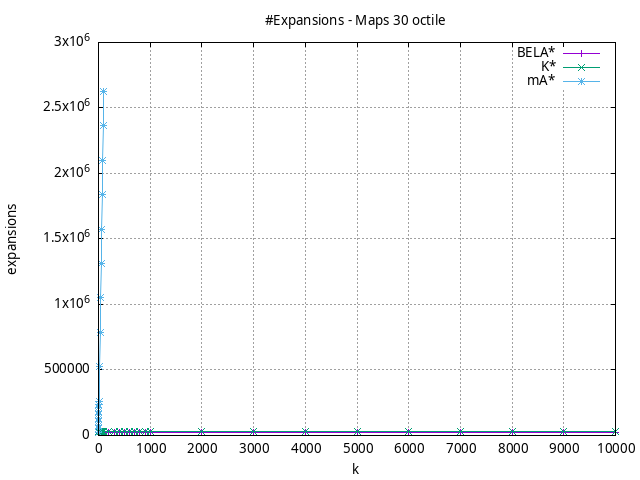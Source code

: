 #!/usr/bin/gnuplot
# -*- coding: utf-8 -*-
#
# results/maps/octile/30/random512-30.heuristic.octile.expansions.gnuplot
#
# Started on 04/07/2024 21:48:34
# Author: Carlos Linares López
set grid
set xlabel "k"
set ylabel "expansions"

set title "#Expansions - Maps 30 octile"

set terminal png enhanced font "Ariel,10"
set output 'random512-30.heuristic.octile.expansions.png'

plot "-" title "BELA*"      with linesp, "-" title "K*"      with linesp, "-" title "mA*"      with linesp

	1 26274.01
	2 26274.01
	3 26274.01
	4 26274.01
	5 26274.01
	6 26274.01
	7 26274.01
	8 26274.01
	9 26274.01
	10 26274.01
	20 26274.01
	30 26274.01
	40 26274.01
	50 26274.01
	60 26274.01
	70 26274.01
	80 26274.01
	90 26274.01
	100 26274.01
	200 26274.01
	300 26274.01
	400 26274.01
	500 26274.01
	600 26274.01
	700 26274.01
	800 26274.01
	900 26274.01
	1000 26274.01
	2000 26274.01
	3000 26274.01
	4000 26274.01
	5000 26274.01
	6000 26274.01
	7000 26274.01
	8000 26274.01
	9000 26274.01
	10000 26274.01
end
	1 26273.27
	2 27652.83
	3 28052.13
	4 28287.1
	5 28446.01
	6 28639.17
	7 28695.01
	8 28826.08
	9 28915.72
	10 28990.72
	20 29542.78
	30 29726.77
	40 29759.75
	50 29810.59
	60 29930.02
	70 29953.33
	80 29985.9
	90 30020.63
	100 30036.89
	200 30099.62
	300 30116.15
	400 30116.15
	500 30116.15
	600 30116.15
	700 30116.15
	800 30116.15
	900 30126.79
	1000 30126.79
	2000 30135.78
	3000 30135.78
	4000 30149.1
	5000 30194.04
	6000 30195.26
	7000 30195.26
	8000 30217.37
	9000 30217.37
	10000 30218.6
end
	1 26274.01
	2 52588.65
	3 78838.95
	4 105111.41
	5 131364.56
	6 157654.88
	7 183894.69
	8 210171.99
	9 236404.71
	10 262669.41
	20 525189.65
	30 787794.71
	40 1050354.43
	50 1312969.59
	60 1575632.11
	70 1838396.44
	80 2101256.15
	90 2364170.8
	100 2626600.53
end

